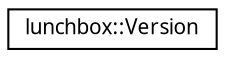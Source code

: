 digraph "Graphical Class Hierarchy"
{
  edge [fontname="Sans",fontsize="10",labelfontname="Sans",labelfontsize="10"];
  node [fontname="Sans",fontsize="10",shape=record];
  rankdir="LR";
  Node1 [label="lunchbox::Version",height=0.2,width=0.4,color="black", fillcolor="white", style="filled",URL="$classlunchbox_1_1_version.html",tooltip="Information about the current Lunchbox version. "];
}

